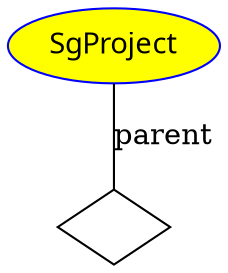 digraph "GwholeGraphAST1.dot" {
"0x7f3b98346010"[label="SgProject" shape=ellipse,regular=0,URL="\N",tooltip="more info at\N",sides=4,peripheries=1,color="Blue",fillcolor=yellow,fontname="7x13bold",fontcolor=black,style=filled];
"0x7f3b98346010" -> "0x7f3b98346010__parent__null"[label="parent" dir=none ];
"0x7f3b98346010__parent__null"[label="" shape=diamond ];
}
